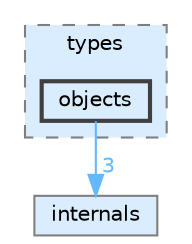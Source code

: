 digraph "includes/types/objects"
{
 // LATEX_PDF_SIZE
  bgcolor="transparent";
  edge [fontname=Helvetica,fontsize=10,labelfontname=Helvetica,labelfontsize=10];
  node [fontname=Helvetica,fontsize=10,shape=box,height=0.2,width=0.4];
  compound=true
  subgraph clusterdir_00373071588607d1d83d0faa600e52a0 {
    graph [ bgcolor="#daedff", pencolor="grey50", label="types", fontname=Helvetica,fontsize=10 style="filled,dashed", URL="dir_00373071588607d1d83d0faa600e52a0.html",tooltip=""]
  dir_6f679e7a520f311039e4f0b30094b878 [label="objects", fillcolor="#daedff", color="grey25", style="filled,bold", URL="dir_6f679e7a520f311039e4f0b30094b878.html",tooltip=""];
  }
  dir_a9d9b9bbf15479e3064110165d860e33 [label="internals", fillcolor="#daedff", color="grey50", style="filled", URL="dir_a9d9b9bbf15479e3064110165d860e33.html",tooltip=""];
  dir_6f679e7a520f311039e4f0b30094b878->dir_a9d9b9bbf15479e3064110165d860e33 [headlabel="3", labeldistance=1.5 headhref="dir_000010_000005.html" href="dir_000010_000005.html" color="steelblue1" fontcolor="steelblue1"];
}
